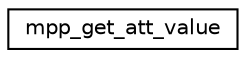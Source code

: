 digraph "Graphical Class Hierarchy"
{
 // INTERACTIVE_SVG=YES
 // LATEX_PDF_SIZE
  edge [fontname="Helvetica",fontsize="10",labelfontname="Helvetica",labelfontsize="10"];
  node [fontname="Helvetica",fontsize="10",shape=record];
  rankdir="LR";
  Node0 [label="mpp_get_att_value",height=0.2,width=0.4,color="black", fillcolor="white", style="filled",URL="$interfacempp__io__mod_1_1mpp__get__att__value.html",tooltip=" "];
}
